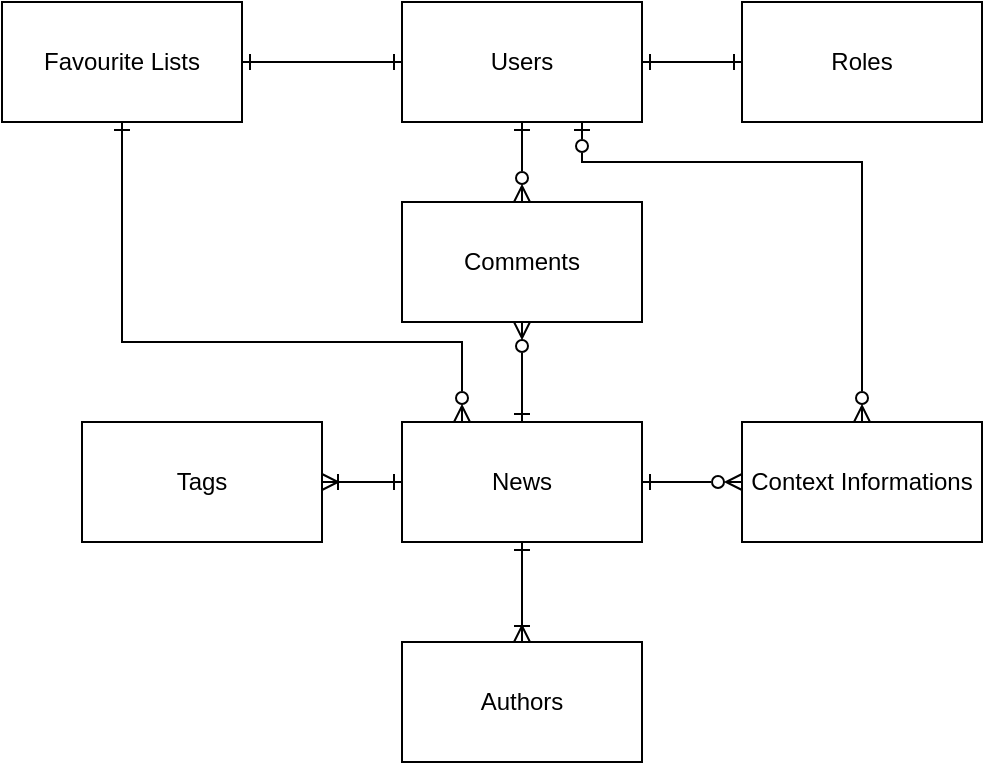 <mxfile version="23.1.8" type="device">
  <diagram name="Strona-1" id="buMpOr_ZwKpquUrr4kBO">
    <mxGraphModel dx="1622" dy="858" grid="1" gridSize="10" guides="1" tooltips="1" connect="1" arrows="1" fold="1" page="1" pageScale="1" pageWidth="827" pageHeight="1169" math="0" shadow="0">
      <root>
        <mxCell id="0" />
        <mxCell id="1" parent="0" />
        <mxCell id="Q0K8Y9eCpqZBaKtIUFg7-9" style="edgeStyle=orthogonalEdgeStyle;rounded=0;orthogonalLoop=1;jettySize=auto;html=1;entryX=0;entryY=0.5;entryDx=0;entryDy=0;endArrow=ERone;endFill=0;startArrow=ERone;startFill=0;" edge="1" parent="1" source="Q0K8Y9eCpqZBaKtIUFg7-1" target="Q0K8Y9eCpqZBaKtIUFg7-5">
          <mxGeometry relative="1" as="geometry" />
        </mxCell>
        <mxCell id="Q0K8Y9eCpqZBaKtIUFg7-18" style="edgeStyle=orthogonalEdgeStyle;rounded=0;orthogonalLoop=1;jettySize=auto;html=1;exitX=0.75;exitY=1;exitDx=0;exitDy=0;entryX=0.5;entryY=0;entryDx=0;entryDy=0;startArrow=ERzeroToOne;startFill=0;endArrow=ERzeroToMany;endFill=0;" edge="1" parent="1" source="Q0K8Y9eCpqZBaKtIUFg7-1" target="Q0K8Y9eCpqZBaKtIUFg7-17">
          <mxGeometry relative="1" as="geometry">
            <mxPoint x="590" y="560" as="targetPoint" />
            <Array as="points">
              <mxPoint x="450" y="470" />
              <mxPoint x="590" y="470" />
            </Array>
          </mxGeometry>
        </mxCell>
        <mxCell id="Q0K8Y9eCpqZBaKtIUFg7-1" value="Users" style="rounded=0;whiteSpace=wrap;html=1;" vertex="1" parent="1">
          <mxGeometry x="360" y="390" width="120" height="60" as="geometry" />
        </mxCell>
        <mxCell id="Q0K8Y9eCpqZBaKtIUFg7-8" style="edgeStyle=orthogonalEdgeStyle;rounded=0;orthogonalLoop=1;jettySize=auto;html=1;entryX=0.5;entryY=1;entryDx=0;entryDy=0;endArrow=ERone;endFill=0;startArrow=ERzeroToMany;startFill=0;" edge="1" parent="1" source="Q0K8Y9eCpqZBaKtIUFg7-4" target="Q0K8Y9eCpqZBaKtIUFg7-1">
          <mxGeometry relative="1" as="geometry" />
        </mxCell>
        <mxCell id="Q0K8Y9eCpqZBaKtIUFg7-10" style="edgeStyle=orthogonalEdgeStyle;rounded=0;orthogonalLoop=1;jettySize=auto;html=1;entryX=0.5;entryY=0;entryDx=0;entryDy=0;endArrow=ERone;endFill=0;startArrow=ERzeroToMany;startFill=0;" edge="1" parent="1" source="Q0K8Y9eCpqZBaKtIUFg7-4" target="Q0K8Y9eCpqZBaKtIUFg7-6">
          <mxGeometry relative="1" as="geometry" />
        </mxCell>
        <mxCell id="Q0K8Y9eCpqZBaKtIUFg7-4" value="Comments" style="rounded=0;whiteSpace=wrap;html=1;" vertex="1" parent="1">
          <mxGeometry x="360" y="490" width="120" height="60" as="geometry" />
        </mxCell>
        <mxCell id="Q0K8Y9eCpqZBaKtIUFg7-5" value="Roles" style="rounded=0;whiteSpace=wrap;html=1;" vertex="1" parent="1">
          <mxGeometry x="530" y="390" width="120" height="60" as="geometry" />
        </mxCell>
        <mxCell id="Q0K8Y9eCpqZBaKtIUFg7-6" value="News" style="rounded=0;whiteSpace=wrap;html=1;" vertex="1" parent="1">
          <mxGeometry x="360" y="600" width="120" height="60" as="geometry" />
        </mxCell>
        <mxCell id="Q0K8Y9eCpqZBaKtIUFg7-11" style="edgeStyle=orthogonalEdgeStyle;rounded=0;orthogonalLoop=1;jettySize=auto;html=1;entryX=0;entryY=0.5;entryDx=0;entryDy=0;endArrow=ERone;endFill=0;startArrow=ERoneToMany;startFill=0;" edge="1" parent="1" source="Q0K8Y9eCpqZBaKtIUFg7-7" target="Q0K8Y9eCpqZBaKtIUFg7-6">
          <mxGeometry relative="1" as="geometry" />
        </mxCell>
        <mxCell id="Q0K8Y9eCpqZBaKtIUFg7-7" value="Tags" style="rounded=0;whiteSpace=wrap;html=1;" vertex="1" parent="1">
          <mxGeometry x="200" y="600" width="120" height="60" as="geometry" />
        </mxCell>
        <mxCell id="Q0K8Y9eCpqZBaKtIUFg7-13" style="edgeStyle=orthogonalEdgeStyle;rounded=0;orthogonalLoop=1;jettySize=auto;html=1;entryX=0.5;entryY=1;entryDx=0;entryDy=0;endArrow=ERone;endFill=0;startArrow=ERoneToMany;startFill=0;" edge="1" parent="1" source="Q0K8Y9eCpqZBaKtIUFg7-12" target="Q0K8Y9eCpqZBaKtIUFg7-6">
          <mxGeometry relative="1" as="geometry" />
        </mxCell>
        <mxCell id="Q0K8Y9eCpqZBaKtIUFg7-12" value="Authors" style="rounded=0;whiteSpace=wrap;html=1;" vertex="1" parent="1">
          <mxGeometry x="360" y="710" width="120" height="60" as="geometry" />
        </mxCell>
        <mxCell id="Q0K8Y9eCpqZBaKtIUFg7-15" style="edgeStyle=orthogonalEdgeStyle;rounded=0;orthogonalLoop=1;jettySize=auto;html=1;entryX=0;entryY=0.5;entryDx=0;entryDy=0;endArrow=ERone;endFill=0;startArrow=ERone;startFill=0;" edge="1" parent="1" source="Q0K8Y9eCpqZBaKtIUFg7-14" target="Q0K8Y9eCpqZBaKtIUFg7-1">
          <mxGeometry relative="1" as="geometry" />
        </mxCell>
        <mxCell id="Q0K8Y9eCpqZBaKtIUFg7-16" style="edgeStyle=orthogonalEdgeStyle;rounded=0;orthogonalLoop=1;jettySize=auto;html=1;entryX=0.25;entryY=0;entryDx=0;entryDy=0;startArrow=ERone;startFill=0;endArrow=ERzeroToMany;endFill=0;exitX=0.5;exitY=1;exitDx=0;exitDy=0;" edge="1" parent="1" source="Q0K8Y9eCpqZBaKtIUFg7-14" target="Q0K8Y9eCpqZBaKtIUFg7-6">
          <mxGeometry relative="1" as="geometry">
            <mxPoint x="340" y="570" as="targetPoint" />
            <Array as="points">
              <mxPoint x="220" y="560" />
              <mxPoint x="390" y="560" />
            </Array>
          </mxGeometry>
        </mxCell>
        <mxCell id="Q0K8Y9eCpqZBaKtIUFg7-14" value="Favourite Lists" style="rounded=0;whiteSpace=wrap;html=1;" vertex="1" parent="1">
          <mxGeometry x="160" y="390" width="120" height="60" as="geometry" />
        </mxCell>
        <mxCell id="Q0K8Y9eCpqZBaKtIUFg7-19" style="edgeStyle=orthogonalEdgeStyle;rounded=0;orthogonalLoop=1;jettySize=auto;html=1;entryX=1;entryY=0.5;entryDx=0;entryDy=0;endArrow=ERone;endFill=0;startArrow=ERzeroToMany;startFill=0;" edge="1" parent="1" source="Q0K8Y9eCpqZBaKtIUFg7-17" target="Q0K8Y9eCpqZBaKtIUFg7-6">
          <mxGeometry relative="1" as="geometry" />
        </mxCell>
        <mxCell id="Q0K8Y9eCpqZBaKtIUFg7-17" value="Context Informations" style="rounded=0;whiteSpace=wrap;html=1;" vertex="1" parent="1">
          <mxGeometry x="530" y="600" width="120" height="60" as="geometry" />
        </mxCell>
      </root>
    </mxGraphModel>
  </diagram>
</mxfile>
